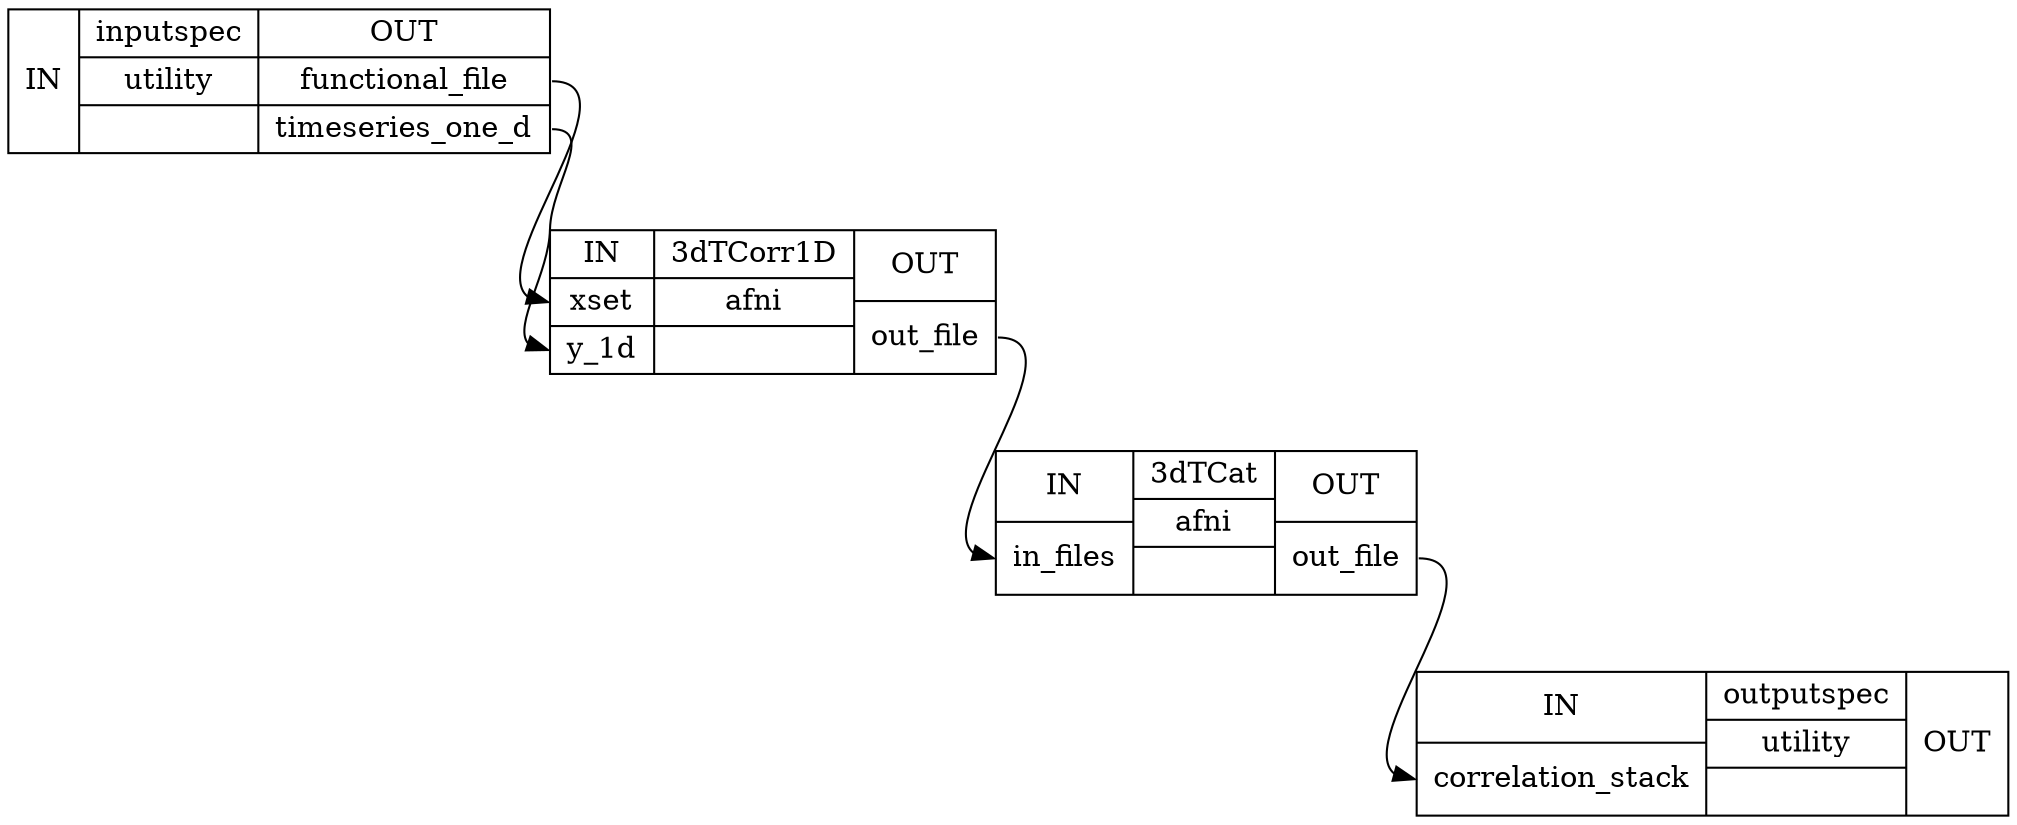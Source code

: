 digraph structs {
node [shape=record];
"scainputspec" [label="{IN}|{ inputspec | utility |  }|{OUT|<outfunctionalfile> functional_file|<outtimeseriesoned> timeseries_one_d}"];
"sca3dTCorr1D" [label="{IN|<inxset> xset|<iny1d> y_1d}|{ 3dTCorr1D | afni |  }|{OUT|<outoutfile> out_file}"];
"sca3dTCat" [label="{IN|<ininfiles> in_files}|{ 3dTCat | afni |  }|{OUT|<outoutfile> out_file}"];
"scaoutputspec" [label="{IN|<incorrelationstack> correlation_stack}|{ outputspec | utility |  }|{OUT}"];
"sca3dTCat":"outoutfile":e -> "scaoutputspec":"incorrelationstack":w;
"sca3dTCorr1D":"outoutfile":e -> "sca3dTCat":"ininfiles":w;
"scainputspec":"outfunctionalfile":e -> "sca3dTCorr1D":"inxset":w;
"scainputspec":"outtimeseriesoned":e -> "sca3dTCorr1D":"iny1d":w;
}
